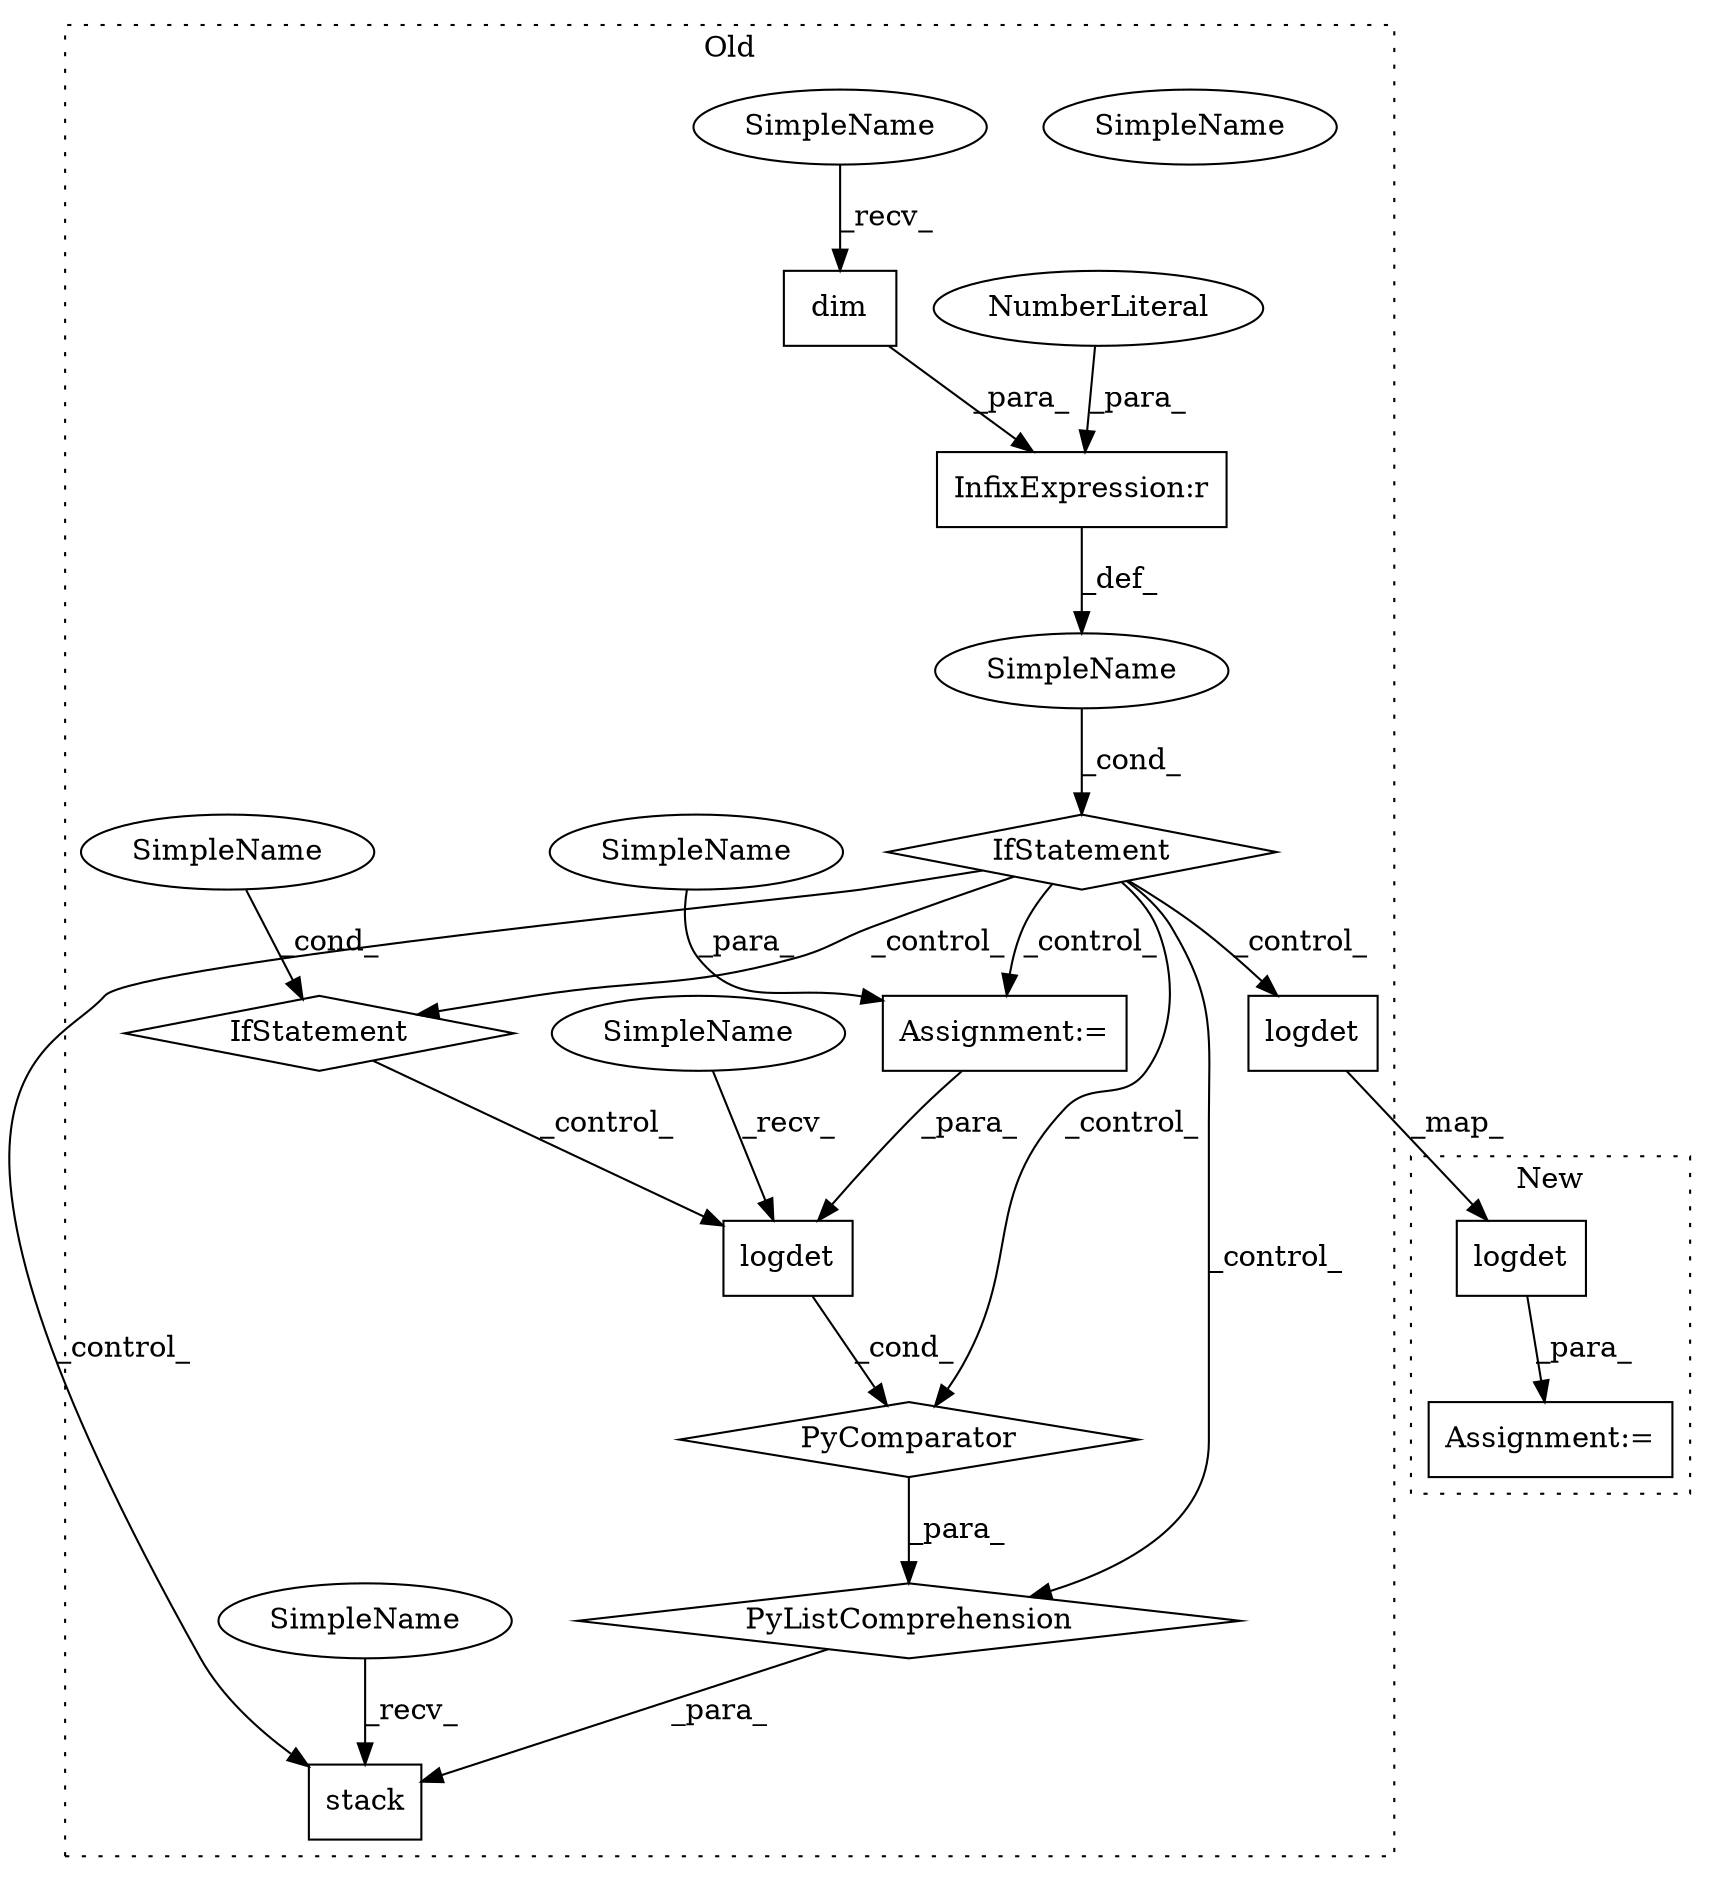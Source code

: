 digraph G {
subgraph cluster0 {
1 [label="logdet" a="32" s="3181,3189" l="7,1" shape="box"];
3 [label="dim" a="32" s="3161" l="5" shape="box"];
4 [label="stack" a="32" s="3199,3314" l="17,-5" shape="box"];
5 [label="PyComparator" a="113" s="3289" l="17" shape="diamond"];
6 [label="InfixExpression:r" a="27" s="3166" l="4" shape="box"];
7 [label="NumberLiteral" a="34" s="3170" l="1" shape="ellipse"];
8 [label="logdet" a="32" s="3222,3230" l="7,1" shape="box"];
9 [label="SimpleName" a="42" s="3301" l="5" shape="ellipse"];
10 [label="IfStatement" a="25" s="3289" l="17" shape="diamond"];
11 [label="IfStatement" a="25" s="3172" l="3" shape="diamond"];
12 [label="SimpleName" a="42" s="" l="" shape="ellipse"];
14 [label="Assignment:=" a="7" s="3289" l="17" shape="box"];
15 [label="PyListComprehension" a="109" s="3216" l="98" shape="diamond"];
16 [label="SimpleName" a="42" s="3159" l="1" shape="ellipse"];
17 [label="SimpleName" a="42" s="3296" l="1" shape="ellipse"];
18 [label="SimpleName" a="42" s="3301" l="5" shape="ellipse"];
19 [label="SimpleName" a="42" s="3193" l="5" shape="ellipse"];
20 [label="SimpleName" a="42" s="3216" l="5" shape="ellipse"];
label = "Old";
style="dotted";
}
subgraph cluster1 {
2 [label="logdet" a="32" s="2737,2745" l="7,1" shape="box"];
13 [label="Assignment:=" a="7" s="2730" l="1" shape="box"];
label = "New";
style="dotted";
}
1 -> 2 [label="_map_"];
2 -> 13 [label="_para_"];
3 -> 6 [label="_para_"];
5 -> 15 [label="_para_"];
6 -> 12 [label="_def_"];
7 -> 6 [label="_para_"];
8 -> 5 [label="_cond_"];
10 -> 8 [label="_control_"];
11 -> 10 [label="_control_"];
11 -> 1 [label="_control_"];
11 -> 5 [label="_control_"];
11 -> 4 [label="_control_"];
11 -> 14 [label="_control_"];
11 -> 15 [label="_control_"];
12 -> 11 [label="_cond_"];
14 -> 8 [label="_para_"];
15 -> 4 [label="_para_"];
16 -> 3 [label="_recv_"];
17 -> 14 [label="_para_"];
18 -> 10 [label="_cond_"];
19 -> 4 [label="_recv_"];
20 -> 8 [label="_recv_"];
}
